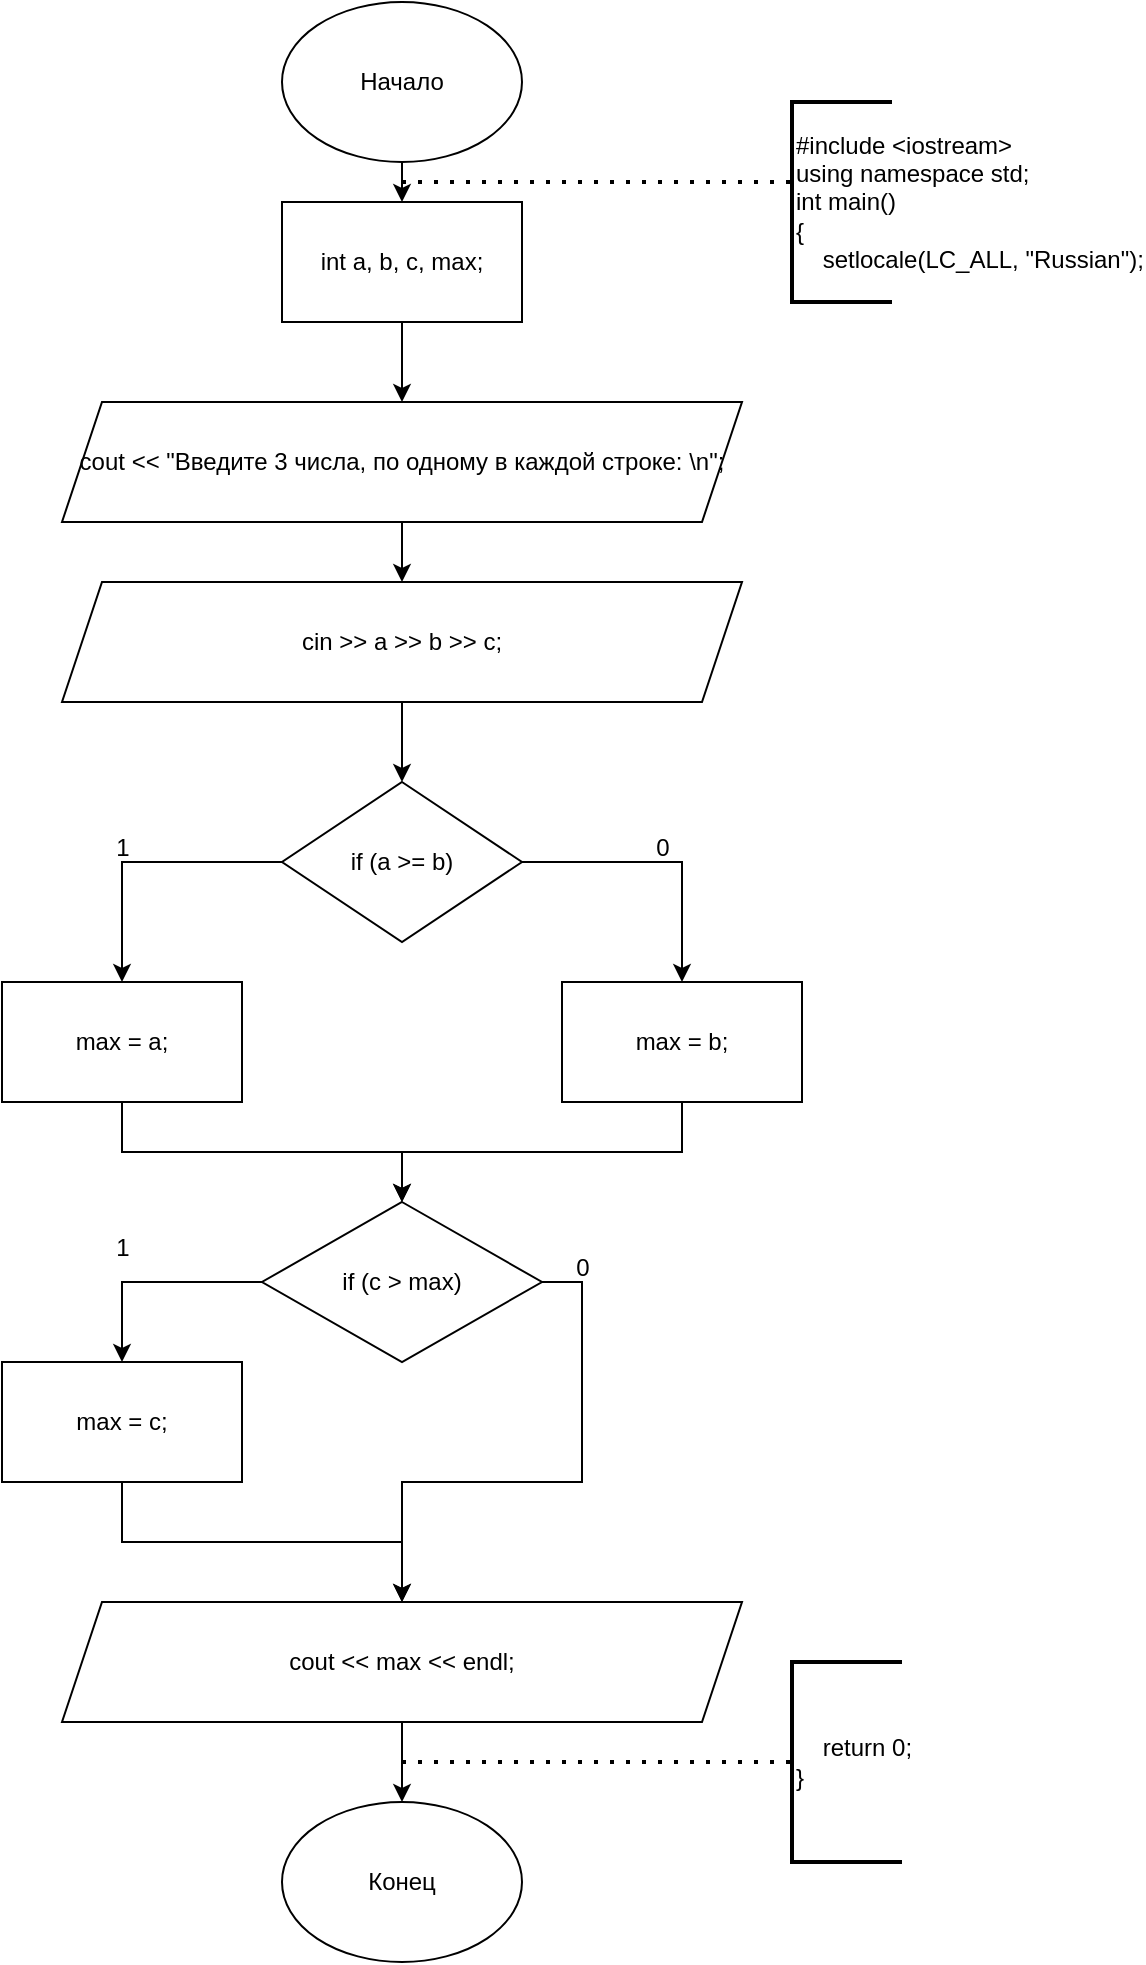 <mxfile version="25.0.3">
  <diagram name="Page-1" id="oeuIpNDH-YjWkUIldbOC">
    <mxGraphModel dx="1539" dy="779" grid="1" gridSize="10" guides="1" tooltips="1" connect="1" arrows="1" fold="1" page="1" pageScale="1" pageWidth="827" pageHeight="1169" math="0" shadow="0">
      <root>
        <mxCell id="0" />
        <mxCell id="1" parent="0" />
        <mxCell id="M069dlRBSGd4I6Dbt2pv-31" style="edgeStyle=orthogonalEdgeStyle;rounded=0;orthogonalLoop=1;jettySize=auto;html=1;exitX=0.5;exitY=1;exitDx=0;exitDy=0;entryX=0.5;entryY=0;entryDx=0;entryDy=0;" edge="1" parent="1" source="M069dlRBSGd4I6Dbt2pv-2" target="M069dlRBSGd4I6Dbt2pv-28">
          <mxGeometry relative="1" as="geometry" />
        </mxCell>
        <mxCell id="M069dlRBSGd4I6Dbt2pv-2" value="Начало" style="ellipse;whiteSpace=wrap;html=1;" vertex="1" parent="1">
          <mxGeometry x="-60" y="60" width="120" height="80" as="geometry" />
        </mxCell>
        <mxCell id="M069dlRBSGd4I6Dbt2pv-3" value="Конец" style="ellipse;whiteSpace=wrap;html=1;" vertex="1" parent="1">
          <mxGeometry x="-60" y="960" width="120" height="80" as="geometry" />
        </mxCell>
        <mxCell id="M069dlRBSGd4I6Dbt2pv-4" value="" style="endArrow=none;dashed=1;html=1;dashPattern=1 3;strokeWidth=2;rounded=0;" edge="1" parent="1">
          <mxGeometry width="50" height="50" relative="1" as="geometry">
            <mxPoint y="150" as="sourcePoint" />
            <mxPoint x="195" y="150" as="targetPoint" />
          </mxGeometry>
        </mxCell>
        <mxCell id="M069dlRBSGd4I6Dbt2pv-5" value="&lt;div&gt;#include &amp;lt;iostream&amp;gt;&lt;/div&gt;&lt;div&gt;using namespace std;&lt;/div&gt;&lt;div&gt;int main()&lt;/div&gt;&lt;div&gt;{&lt;/div&gt;&lt;div&gt;&amp;nbsp; &amp;nbsp; setlocale(LC_ALL, &quot;Russian&quot;);&lt;/div&gt;" style="strokeWidth=2;html=1;shape=mxgraph.flowchart.annotation_1;align=left;pointerEvents=1;" vertex="1" parent="1">
          <mxGeometry x="195" y="110" width="50" height="100" as="geometry" />
        </mxCell>
        <mxCell id="M069dlRBSGd4I6Dbt2pv-6" style="edgeStyle=orthogonalEdgeStyle;rounded=0;orthogonalLoop=1;jettySize=auto;html=1;exitX=0.5;exitY=1;exitDx=0;exitDy=0;entryX=0.5;entryY=0;entryDx=0;entryDy=0;" edge="1" parent="1" source="M069dlRBSGd4I6Dbt2pv-7" target="M069dlRBSGd4I6Dbt2pv-9">
          <mxGeometry relative="1" as="geometry" />
        </mxCell>
        <mxCell id="M069dlRBSGd4I6Dbt2pv-7" value="cout &amp;lt;&amp;lt; &quot;Введите 3 числа, по одному в каждой строке: \n&quot;;" style="shape=parallelogram;perimeter=parallelogramPerimeter;whiteSpace=wrap;html=1;fixedSize=1;" vertex="1" parent="1">
          <mxGeometry x="-170" y="260" width="340" height="60" as="geometry" />
        </mxCell>
        <mxCell id="M069dlRBSGd4I6Dbt2pv-8" style="edgeStyle=orthogonalEdgeStyle;rounded=0;orthogonalLoop=1;jettySize=auto;html=1;exitX=0.5;exitY=1;exitDx=0;exitDy=0;entryX=0.5;entryY=0;entryDx=0;entryDy=0;" edge="1" parent="1" source="M069dlRBSGd4I6Dbt2pv-9" target="M069dlRBSGd4I6Dbt2pv-12">
          <mxGeometry relative="1" as="geometry" />
        </mxCell>
        <mxCell id="M069dlRBSGd4I6Dbt2pv-9" value="cin &amp;gt;&amp;gt; a &amp;gt;&amp;gt; b &amp;gt;&amp;gt; c;" style="shape=parallelogram;perimeter=parallelogramPerimeter;whiteSpace=wrap;html=1;fixedSize=1;" vertex="1" parent="1">
          <mxGeometry x="-170" y="350" width="340" height="60" as="geometry" />
        </mxCell>
        <mxCell id="M069dlRBSGd4I6Dbt2pv-10" style="edgeStyle=orthogonalEdgeStyle;rounded=0;orthogonalLoop=1;jettySize=auto;html=1;exitX=0;exitY=0.5;exitDx=0;exitDy=0;entryX=0.5;entryY=0;entryDx=0;entryDy=0;" edge="1" parent="1" source="M069dlRBSGd4I6Dbt2pv-12" target="M069dlRBSGd4I6Dbt2pv-14">
          <mxGeometry relative="1" as="geometry" />
        </mxCell>
        <mxCell id="M069dlRBSGd4I6Dbt2pv-11" style="edgeStyle=orthogonalEdgeStyle;rounded=0;orthogonalLoop=1;jettySize=auto;html=1;exitX=1;exitY=0.5;exitDx=0;exitDy=0;entryX=0.5;entryY=0;entryDx=0;entryDy=0;" edge="1" parent="1" source="M069dlRBSGd4I6Dbt2pv-12" target="M069dlRBSGd4I6Dbt2pv-16">
          <mxGeometry relative="1" as="geometry" />
        </mxCell>
        <mxCell id="M069dlRBSGd4I6Dbt2pv-12" value="if (a &amp;gt;= b)" style="rhombus;whiteSpace=wrap;html=1;" vertex="1" parent="1">
          <mxGeometry x="-60" y="450" width="120" height="80" as="geometry" />
        </mxCell>
        <mxCell id="M069dlRBSGd4I6Dbt2pv-13" style="edgeStyle=orthogonalEdgeStyle;rounded=0;orthogonalLoop=1;jettySize=auto;html=1;exitX=0.5;exitY=1;exitDx=0;exitDy=0;entryX=0.5;entryY=0;entryDx=0;entryDy=0;" edge="1" parent="1" source="M069dlRBSGd4I6Dbt2pv-14" target="M069dlRBSGd4I6Dbt2pv-20">
          <mxGeometry relative="1" as="geometry" />
        </mxCell>
        <mxCell id="M069dlRBSGd4I6Dbt2pv-14" value="max = a;" style="rounded=0;whiteSpace=wrap;html=1;" vertex="1" parent="1">
          <mxGeometry x="-200" y="550" width="120" height="60" as="geometry" />
        </mxCell>
        <mxCell id="M069dlRBSGd4I6Dbt2pv-15" style="edgeStyle=orthogonalEdgeStyle;rounded=0;orthogonalLoop=1;jettySize=auto;html=1;exitX=0.5;exitY=1;exitDx=0;exitDy=0;" edge="1" parent="1" source="M069dlRBSGd4I6Dbt2pv-16" target="M069dlRBSGd4I6Dbt2pv-20">
          <mxGeometry relative="1" as="geometry" />
        </mxCell>
        <mxCell id="M069dlRBSGd4I6Dbt2pv-16" value="max = b;" style="rounded=0;whiteSpace=wrap;html=1;" vertex="1" parent="1">
          <mxGeometry x="80" y="550" width="120" height="60" as="geometry" />
        </mxCell>
        <mxCell id="M069dlRBSGd4I6Dbt2pv-17" value="1" style="text;html=1;align=center;verticalAlign=middle;resizable=0;points=[];autosize=1;strokeColor=none;fillColor=none;" vertex="1" parent="1">
          <mxGeometry x="-155" y="468" width="30" height="30" as="geometry" />
        </mxCell>
        <mxCell id="M069dlRBSGd4I6Dbt2pv-18" value="0" style="text;html=1;align=center;verticalAlign=middle;resizable=0;points=[];autosize=1;strokeColor=none;fillColor=none;" vertex="1" parent="1">
          <mxGeometry x="115" y="468" width="30" height="30" as="geometry" />
        </mxCell>
        <mxCell id="M069dlRBSGd4I6Dbt2pv-19" style="edgeStyle=orthogonalEdgeStyle;rounded=0;orthogonalLoop=1;jettySize=auto;html=1;exitX=0;exitY=0.5;exitDx=0;exitDy=0;entryX=0.5;entryY=0;entryDx=0;entryDy=0;" edge="1" parent="1" source="M069dlRBSGd4I6Dbt2pv-20" target="M069dlRBSGd4I6Dbt2pv-22">
          <mxGeometry relative="1" as="geometry" />
        </mxCell>
        <mxCell id="M069dlRBSGd4I6Dbt2pv-29" style="edgeStyle=orthogonalEdgeStyle;rounded=0;orthogonalLoop=1;jettySize=auto;html=1;exitX=1;exitY=0.5;exitDx=0;exitDy=0;entryX=0.5;entryY=0;entryDx=0;entryDy=0;" edge="1" parent="1" source="M069dlRBSGd4I6Dbt2pv-20" target="M069dlRBSGd4I6Dbt2pv-25">
          <mxGeometry relative="1" as="geometry" />
        </mxCell>
        <mxCell id="M069dlRBSGd4I6Dbt2pv-20" value="if (c &amp;gt; max)" style="rhombus;whiteSpace=wrap;html=1;" vertex="1" parent="1">
          <mxGeometry x="-70" y="660" width="140" height="80" as="geometry" />
        </mxCell>
        <mxCell id="M069dlRBSGd4I6Dbt2pv-21" style="edgeStyle=orthogonalEdgeStyle;rounded=0;orthogonalLoop=1;jettySize=auto;html=1;exitX=0.5;exitY=1;exitDx=0;exitDy=0;" edge="1" parent="1" source="M069dlRBSGd4I6Dbt2pv-22" target="M069dlRBSGd4I6Dbt2pv-25">
          <mxGeometry relative="1" as="geometry" />
        </mxCell>
        <mxCell id="M069dlRBSGd4I6Dbt2pv-22" value="max = c;" style="rounded=0;whiteSpace=wrap;html=1;" vertex="1" parent="1">
          <mxGeometry x="-200" y="740" width="120" height="60" as="geometry" />
        </mxCell>
        <mxCell id="M069dlRBSGd4I6Dbt2pv-23" value="1" style="text;html=1;align=center;verticalAlign=middle;resizable=0;points=[];autosize=1;strokeColor=none;fillColor=none;" vertex="1" parent="1">
          <mxGeometry x="-155" y="668" width="30" height="30" as="geometry" />
        </mxCell>
        <mxCell id="M069dlRBSGd4I6Dbt2pv-24" style="edgeStyle=orthogonalEdgeStyle;rounded=0;orthogonalLoop=1;jettySize=auto;html=1;exitX=0.5;exitY=1;exitDx=0;exitDy=0;entryX=0.5;entryY=0;entryDx=0;entryDy=0;" edge="1" parent="1" source="M069dlRBSGd4I6Dbt2pv-25" target="M069dlRBSGd4I6Dbt2pv-3">
          <mxGeometry relative="1" as="geometry" />
        </mxCell>
        <mxCell id="M069dlRBSGd4I6Dbt2pv-25" value="cout &amp;lt;&amp;lt; max &amp;lt;&amp;lt; endl;" style="shape=parallelogram;perimeter=parallelogramPerimeter;whiteSpace=wrap;html=1;fixedSize=1;" vertex="1" parent="1">
          <mxGeometry x="-170" y="860" width="340" height="60" as="geometry" />
        </mxCell>
        <mxCell id="M069dlRBSGd4I6Dbt2pv-26" value="" style="endArrow=none;dashed=1;html=1;dashPattern=1 3;strokeWidth=2;rounded=0;" edge="1" parent="1" target="M069dlRBSGd4I6Dbt2pv-27">
          <mxGeometry width="50" height="50" relative="1" as="geometry">
            <mxPoint y="940" as="sourcePoint" />
            <mxPoint y="940" as="targetPoint" />
          </mxGeometry>
        </mxCell>
        <mxCell id="M069dlRBSGd4I6Dbt2pv-27" value="&lt;div&gt;&amp;nbsp; &amp;nbsp; return 0;&lt;/div&gt;&lt;div&gt;}&lt;/div&gt;" style="strokeWidth=2;html=1;shape=mxgraph.flowchart.annotation_1;align=left;pointerEvents=1;" vertex="1" parent="1">
          <mxGeometry x="195" y="890" width="55" height="100" as="geometry" />
        </mxCell>
        <mxCell id="M069dlRBSGd4I6Dbt2pv-32" style="edgeStyle=orthogonalEdgeStyle;rounded=0;orthogonalLoop=1;jettySize=auto;html=1;exitX=0.5;exitY=1;exitDx=0;exitDy=0;entryX=0.5;entryY=0;entryDx=0;entryDy=0;" edge="1" parent="1" source="M069dlRBSGd4I6Dbt2pv-28" target="M069dlRBSGd4I6Dbt2pv-7">
          <mxGeometry relative="1" as="geometry" />
        </mxCell>
        <mxCell id="M069dlRBSGd4I6Dbt2pv-28" value="&lt;span style=&quot;text-align: left; text-wrap-mode: nowrap;&quot;&gt;int a, b, c, max;&lt;/span&gt;" style="rounded=0;whiteSpace=wrap;html=1;" vertex="1" parent="1">
          <mxGeometry x="-60" y="160" width="120" height="60" as="geometry" />
        </mxCell>
        <mxCell id="M069dlRBSGd4I6Dbt2pv-30" value="0" style="text;html=1;align=center;verticalAlign=middle;resizable=0;points=[];autosize=1;strokeColor=none;fillColor=none;" vertex="1" parent="1">
          <mxGeometry x="75" y="678" width="30" height="30" as="geometry" />
        </mxCell>
      </root>
    </mxGraphModel>
  </diagram>
</mxfile>
